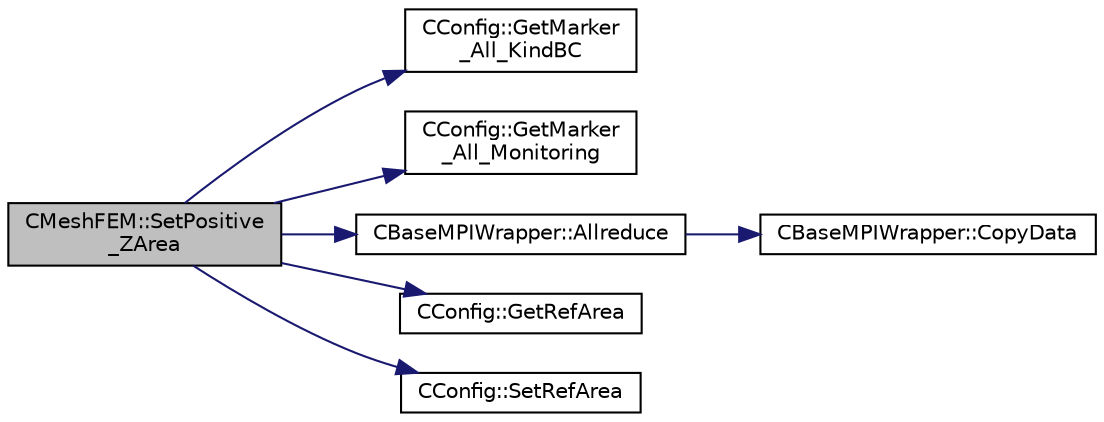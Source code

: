 digraph "CMeshFEM::SetPositive_ZArea"
{
  edge [fontname="Helvetica",fontsize="10",labelfontname="Helvetica",labelfontsize="10"];
  node [fontname="Helvetica",fontsize="10",shape=record];
  rankdir="LR";
  Node268 [label="CMeshFEM::SetPositive\l_ZArea",height=0.2,width=0.4,color="black", fillcolor="grey75", style="filled", fontcolor="black"];
  Node268 -> Node269 [color="midnightblue",fontsize="10",style="solid",fontname="Helvetica"];
  Node269 [label="CConfig::GetMarker\l_All_KindBC",height=0.2,width=0.4,color="black", fillcolor="white", style="filled",URL="$class_c_config.html#a57d43acc1457d2d27095ce006218862e",tooltip="Get the kind of boundary for each marker. "];
  Node268 -> Node270 [color="midnightblue",fontsize="10",style="solid",fontname="Helvetica"];
  Node270 [label="CConfig::GetMarker\l_All_Monitoring",height=0.2,width=0.4,color="black", fillcolor="white", style="filled",URL="$class_c_config.html#a942619938b389de95268bce31434c276",tooltip="Get the monitoring information for a marker val_marker. "];
  Node268 -> Node271 [color="midnightblue",fontsize="10",style="solid",fontname="Helvetica"];
  Node271 [label="CBaseMPIWrapper::Allreduce",height=0.2,width=0.4,color="black", fillcolor="white", style="filled",URL="$class_c_base_m_p_i_wrapper.html#a637b6fd917a8ca91ce748ba88e0d66b6"];
  Node271 -> Node272 [color="midnightblue",fontsize="10",style="solid",fontname="Helvetica"];
  Node272 [label="CBaseMPIWrapper::CopyData",height=0.2,width=0.4,color="black", fillcolor="white", style="filled",URL="$class_c_base_m_p_i_wrapper.html#a4725cc1dd65b161b483e812a538a5e36"];
  Node268 -> Node273 [color="midnightblue",fontsize="10",style="solid",fontname="Helvetica"];
  Node273 [label="CConfig::GetRefArea",height=0.2,width=0.4,color="black", fillcolor="white", style="filled",URL="$class_c_config.html#ad1d22f6d4f0225e3281d826a4c866779",tooltip="Get the reference area for non dimensional coefficient computation. If the value from the is 0 then..."];
  Node268 -> Node274 [color="midnightblue",fontsize="10",style="solid",fontname="Helvetica"];
  Node274 [label="CConfig::SetRefArea",height=0.2,width=0.4,color="black", fillcolor="white", style="filled",URL="$class_c_config.html#a6ec34b7d66414b9a527361d94b74e9d4",tooltip="In case the RefArea is equal to 0 then, it is necessary to compute a reference area, with this function we set the value of the reference area. "];
}
